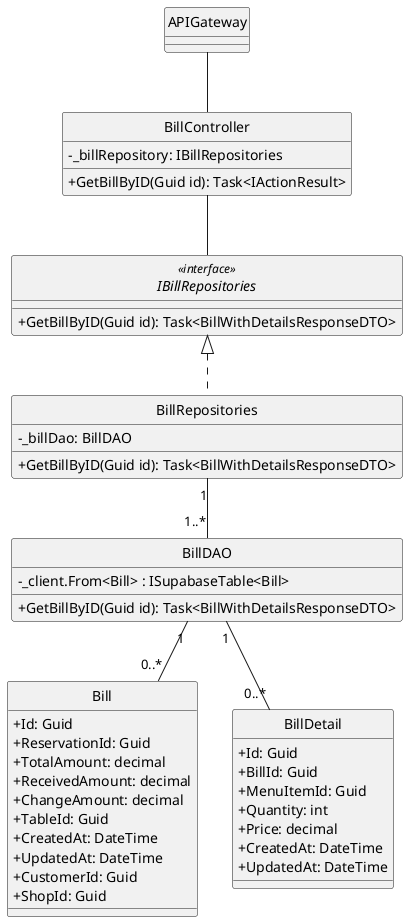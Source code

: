 @startuml
hide circle
skinparam classAttributeIconSize 0

class APIGateway {
}

class BillController {
    - _billRepository: IBillRepositories
    + GetBillByID(Guid id): Task<IActionResult>
}

interface IBillRepositories<<interface>> {
    + GetBillByID(Guid id): Task<BillWithDetailsResponseDTO>
}

class BillRepositories {
    - _billDao: BillDAO
    + GetBillByID(Guid id): Task<BillWithDetailsResponseDTO>
}

class BillDAO {
    - _client.From<Bill> : ISupabaseTable<Bill>
    + GetBillByID(Guid id): Task<BillWithDetailsResponseDTO>
}


class Bill {
    + Id: Guid
    + ReservationId: Guid
    + TotalAmount: decimal
    + ReceivedAmount: decimal
    + ChangeAmount: decimal
    + TableId: Guid
    + CreatedAt: DateTime
    + UpdatedAt: DateTime
    + CustomerId: Guid
    + ShopId: Guid
}

class BillDetail {
    + Id: Guid
    + BillId: Guid
    + MenuItemId: Guid
    + Quantity: int
    + Price: decimal
    + CreatedAt: DateTime
    + UpdatedAt: DateTime
}

APIGateway -- BillController

BillController -- IBillRepositories

IBillRepositories <|.. BillRepositories

BillRepositories "1" -- "1..*" BillDAO

BillDAO "1" -- "0..*" Bill

BillDAO "1" -- "0..*" BillDetail
@enduml
